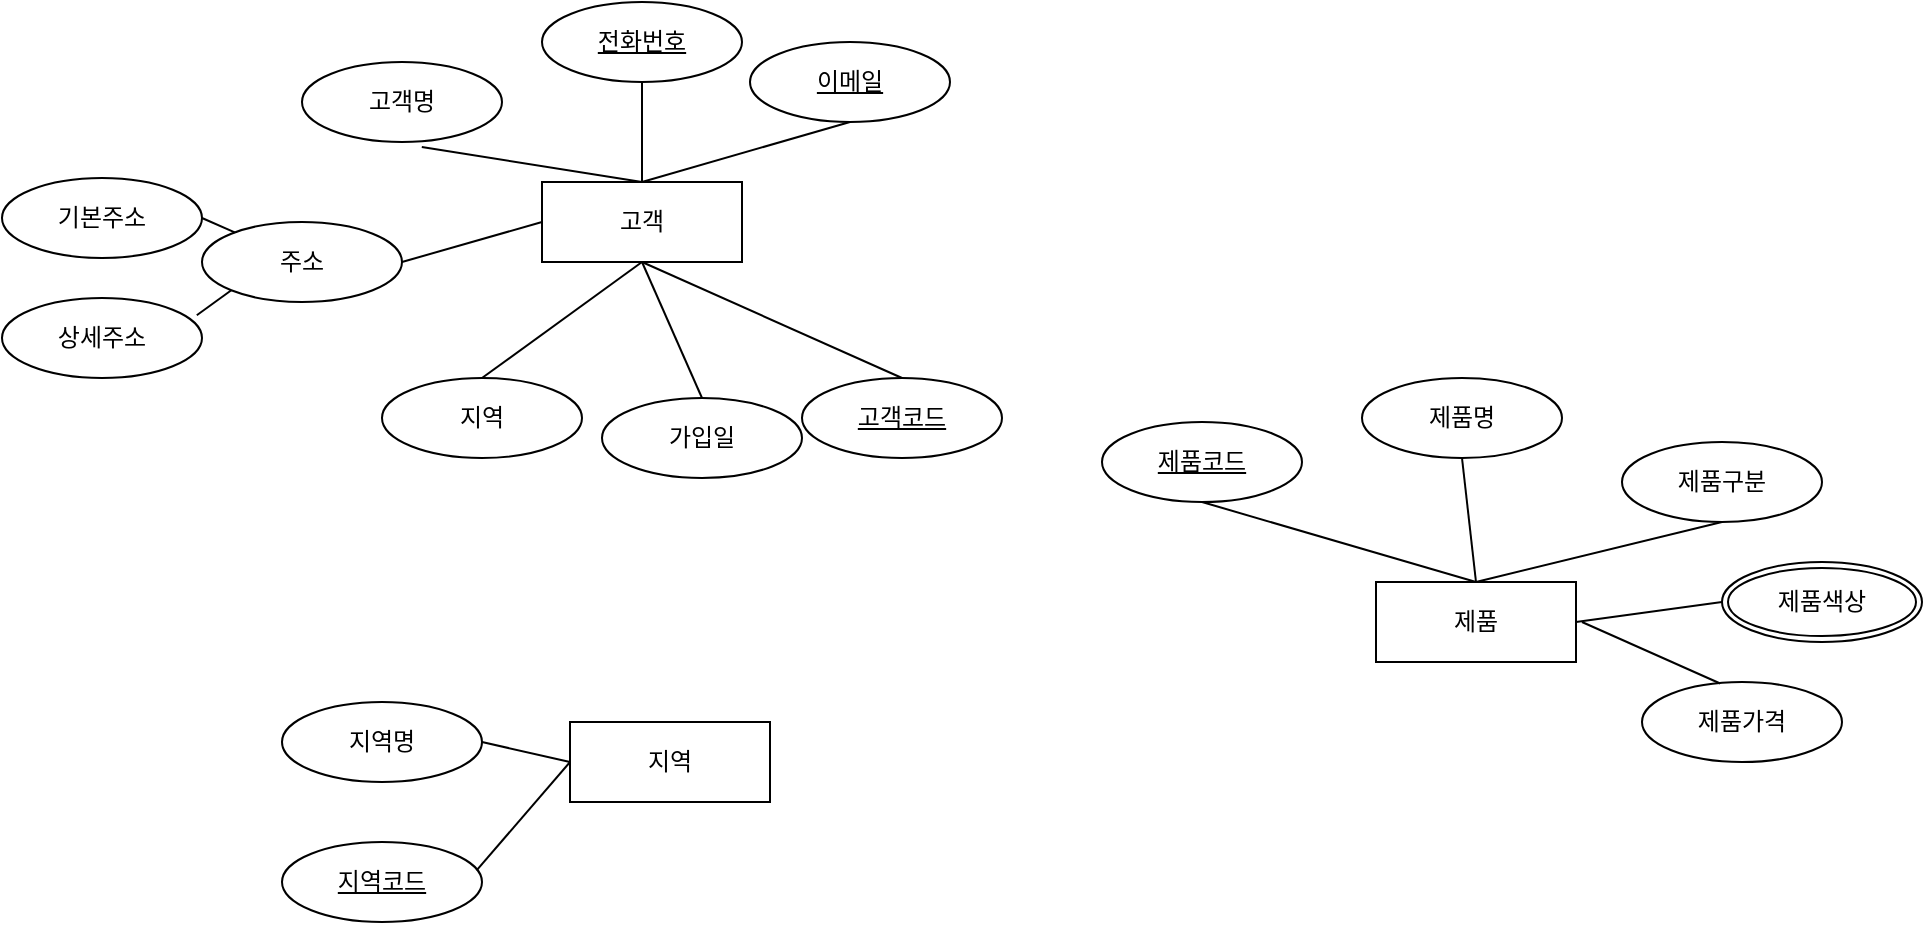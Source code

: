 <mxfile version="24.7.17">
  <diagram name="페이지-1" id="L28JzuE44Ckod_8rZ_OF">
    <mxGraphModel dx="641" dy="762" grid="1" gridSize="10" guides="1" tooltips="1" connect="1" arrows="1" fold="1" page="1" pageScale="1" pageWidth="827" pageHeight="1169" math="0" shadow="0">
      <root>
        <mxCell id="0" />
        <mxCell id="1" parent="0" />
        <mxCell id="TCy33_zEM6VrRTiihx89-2" value="고객" style="whiteSpace=wrap;html=1;align=center;" parent="1" vertex="1">
          <mxGeometry x="310" y="370" width="100" height="40" as="geometry" />
        </mxCell>
        <mxCell id="TCy33_zEM6VrRTiihx89-3" value="전화번호" style="ellipse;whiteSpace=wrap;html=1;align=center;fontStyle=4;" parent="1" vertex="1">
          <mxGeometry x="310" y="280" width="100" height="40" as="geometry" />
        </mxCell>
        <mxCell id="TCy33_zEM6VrRTiihx89-4" value="고객명" style="ellipse;whiteSpace=wrap;html=1;align=center;" parent="1" vertex="1">
          <mxGeometry x="190" y="310" width="100" height="40" as="geometry" />
        </mxCell>
        <mxCell id="TCy33_zEM6VrRTiihx89-5" value="주소" style="ellipse;whiteSpace=wrap;html=1;align=center;" parent="1" vertex="1">
          <mxGeometry x="140" y="390" width="100" height="40" as="geometry" />
        </mxCell>
        <mxCell id="TCy33_zEM6VrRTiihx89-6" value="이메일" style="ellipse;whiteSpace=wrap;html=1;align=center;fontStyle=4;" parent="1" vertex="1">
          <mxGeometry x="414" y="300" width="100" height="40" as="geometry" />
        </mxCell>
        <mxCell id="TCy33_zEM6VrRTiihx89-7" value="기본주소" style="ellipse;whiteSpace=wrap;html=1;align=center;" parent="1" vertex="1">
          <mxGeometry x="40" y="368" width="100" height="40" as="geometry" />
        </mxCell>
        <mxCell id="TCy33_zEM6VrRTiihx89-8" value="상세주소" style="ellipse;whiteSpace=wrap;html=1;align=center;" parent="1" vertex="1">
          <mxGeometry x="40" y="428" width="100" height="40" as="geometry" />
        </mxCell>
        <mxCell id="TCy33_zEM6VrRTiihx89-9" value="지역" style="ellipse;whiteSpace=wrap;html=1;align=center;" parent="1" vertex="1">
          <mxGeometry x="230" y="468" width="100" height="40" as="geometry" />
        </mxCell>
        <mxCell id="TCy33_zEM6VrRTiihx89-10" value="가입일" style="ellipse;whiteSpace=wrap;html=1;align=center;" parent="1" vertex="1">
          <mxGeometry x="340" y="478" width="100" height="40" as="geometry" />
        </mxCell>
        <mxCell id="TCy33_zEM6VrRTiihx89-12" value="고객코드" style="ellipse;whiteSpace=wrap;html=1;align=center;fontStyle=4;" parent="1" vertex="1">
          <mxGeometry x="440" y="468" width="100" height="40" as="geometry" />
        </mxCell>
        <mxCell id="TCy33_zEM6VrRTiihx89-13" value="" style="endArrow=none;html=1;rounded=0;entryX=0.5;entryY=0;entryDx=0;entryDy=0;" parent="1" target="TCy33_zEM6VrRTiihx89-2" edge="1">
          <mxGeometry relative="1" as="geometry">
            <mxPoint x="360" y="320" as="sourcePoint" />
            <mxPoint x="520" y="320" as="targetPoint" />
          </mxGeometry>
        </mxCell>
        <mxCell id="TCy33_zEM6VrRTiihx89-14" value="" style="endArrow=none;html=1;rounded=0;entryX=0.5;entryY=0;entryDx=0;entryDy=0;exitX=0.5;exitY=1;exitDx=0;exitDy=0;" parent="1" source="TCy33_zEM6VrRTiihx89-6" target="TCy33_zEM6VrRTiihx89-2" edge="1">
          <mxGeometry relative="1" as="geometry">
            <mxPoint x="370" y="330" as="sourcePoint" />
            <mxPoint x="370" y="380" as="targetPoint" />
          </mxGeometry>
        </mxCell>
        <mxCell id="TCy33_zEM6VrRTiihx89-15" value="" style="endArrow=none;html=1;rounded=0;entryX=0.5;entryY=0;entryDx=0;entryDy=0;exitX=0.599;exitY=1.062;exitDx=0;exitDy=0;exitPerimeter=0;" parent="1" source="TCy33_zEM6VrRTiihx89-4" target="TCy33_zEM6VrRTiihx89-2" edge="1">
          <mxGeometry relative="1" as="geometry">
            <mxPoint x="474" y="350" as="sourcePoint" />
            <mxPoint x="370" y="380" as="targetPoint" />
          </mxGeometry>
        </mxCell>
        <mxCell id="TCy33_zEM6VrRTiihx89-16" value="" style="endArrow=none;html=1;rounded=0;entryX=0;entryY=0.5;entryDx=0;entryDy=0;exitX=1;exitY=0.5;exitDx=0;exitDy=0;" parent="1" source="TCy33_zEM6VrRTiihx89-5" target="TCy33_zEM6VrRTiihx89-2" edge="1">
          <mxGeometry relative="1" as="geometry">
            <mxPoint x="260" y="362" as="sourcePoint" />
            <mxPoint x="370" y="380" as="targetPoint" />
          </mxGeometry>
        </mxCell>
        <mxCell id="TCy33_zEM6VrRTiihx89-17" value="" style="endArrow=none;html=1;rounded=0;exitX=1;exitY=0.5;exitDx=0;exitDy=0;" parent="1" source="TCy33_zEM6VrRTiihx89-7" target="TCy33_zEM6VrRTiihx89-5" edge="1">
          <mxGeometry relative="1" as="geometry">
            <mxPoint x="250" y="420" as="sourcePoint" />
            <mxPoint x="320" y="400" as="targetPoint" />
          </mxGeometry>
        </mxCell>
        <mxCell id="TCy33_zEM6VrRTiihx89-18" value="" style="endArrow=none;html=1;rounded=0;exitX=0.974;exitY=0.216;exitDx=0;exitDy=0;exitPerimeter=0;entryX=0;entryY=1;entryDx=0;entryDy=0;" parent="1" source="TCy33_zEM6VrRTiihx89-8" target="TCy33_zEM6VrRTiihx89-5" edge="1">
          <mxGeometry relative="1" as="geometry">
            <mxPoint x="150" y="398" as="sourcePoint" />
            <mxPoint x="166" y="405" as="targetPoint" />
          </mxGeometry>
        </mxCell>
        <mxCell id="TCy33_zEM6VrRTiihx89-19" value="" style="endArrow=none;html=1;rounded=0;exitX=0.5;exitY=0;exitDx=0;exitDy=0;entryX=0.5;entryY=1;entryDx=0;entryDy=0;" parent="1" source="TCy33_zEM6VrRTiihx89-9" target="TCy33_zEM6VrRTiihx89-2" edge="1">
          <mxGeometry relative="1" as="geometry">
            <mxPoint x="147" y="447" as="sourcePoint" />
            <mxPoint x="165" y="434" as="targetPoint" />
          </mxGeometry>
        </mxCell>
        <mxCell id="TCy33_zEM6VrRTiihx89-20" value="" style="endArrow=none;html=1;rounded=0;exitX=0.5;exitY=0;exitDx=0;exitDy=0;entryX=0.5;entryY=1;entryDx=0;entryDy=0;" parent="1" source="TCy33_zEM6VrRTiihx89-10" target="TCy33_zEM6VrRTiihx89-2" edge="1">
          <mxGeometry relative="1" as="geometry">
            <mxPoint x="290" y="460" as="sourcePoint" />
            <mxPoint x="370" y="420" as="targetPoint" />
          </mxGeometry>
        </mxCell>
        <mxCell id="TCy33_zEM6VrRTiihx89-21" value="" style="endArrow=none;html=1;rounded=0;exitX=0.5;exitY=0;exitDx=0;exitDy=0;" parent="1" source="TCy33_zEM6VrRTiihx89-12" edge="1">
          <mxGeometry relative="1" as="geometry">
            <mxPoint x="400" y="470" as="sourcePoint" />
            <mxPoint x="360" y="410" as="targetPoint" />
          </mxGeometry>
        </mxCell>
        <mxCell id="WEZHcJRXRJAPCe1igcm5-1" value="지역" style="whiteSpace=wrap;html=1;align=center;" vertex="1" parent="1">
          <mxGeometry x="324" y="640" width="100" height="40" as="geometry" />
        </mxCell>
        <mxCell id="WEZHcJRXRJAPCe1igcm5-2" value="지역명" style="ellipse;whiteSpace=wrap;html=1;align=center;" vertex="1" parent="1">
          <mxGeometry x="180" y="630" width="100" height="40" as="geometry" />
        </mxCell>
        <mxCell id="WEZHcJRXRJAPCe1igcm5-3" value="" style="endArrow=none;html=1;rounded=0;exitX=1;exitY=0.5;exitDx=0;exitDy=0;entryX=0;entryY=0.5;entryDx=0;entryDy=0;" edge="1" parent="1" source="WEZHcJRXRJAPCe1igcm5-2" target="WEZHcJRXRJAPCe1igcm5-1">
          <mxGeometry relative="1" as="geometry">
            <mxPoint x="290" y="630" as="sourcePoint" />
            <mxPoint x="320" y="660" as="targetPoint" />
          </mxGeometry>
        </mxCell>
        <mxCell id="WEZHcJRXRJAPCe1igcm5-4" value="지역코드" style="ellipse;whiteSpace=wrap;html=1;align=center;fontStyle=4;" vertex="1" parent="1">
          <mxGeometry x="180" y="700" width="100" height="40" as="geometry" />
        </mxCell>
        <mxCell id="WEZHcJRXRJAPCe1igcm5-5" value="" style="endArrow=none;html=1;rounded=0;exitX=0;exitY=0.5;exitDx=0;exitDy=0;entryX=0.973;entryY=0.355;entryDx=0;entryDy=0;entryPerimeter=0;" edge="1" parent="1" source="WEZHcJRXRJAPCe1igcm5-1" target="WEZHcJRXRJAPCe1igcm5-4">
          <mxGeometry relative="1" as="geometry">
            <mxPoint x="410" y="398" as="sourcePoint" />
            <mxPoint x="380" y="330" as="targetPoint" />
          </mxGeometry>
        </mxCell>
        <mxCell id="WEZHcJRXRJAPCe1igcm5-6" value="제품" style="whiteSpace=wrap;html=1;align=center;" vertex="1" parent="1">
          <mxGeometry x="727" y="570" width="100" height="40" as="geometry" />
        </mxCell>
        <mxCell id="WEZHcJRXRJAPCe1igcm5-7" value="제품명" style="ellipse;whiteSpace=wrap;html=1;align=center;" vertex="1" parent="1">
          <mxGeometry x="720" y="468" width="100" height="40" as="geometry" />
        </mxCell>
        <mxCell id="WEZHcJRXRJAPCe1igcm5-8" value="" style="endArrow=none;html=1;rounded=0;exitX=0.5;exitY=1;exitDx=0;exitDy=0;entryX=0.5;entryY=0;entryDx=0;entryDy=0;" edge="1" parent="1" source="WEZHcJRXRJAPCe1igcm5-7" target="WEZHcJRXRJAPCe1igcm5-6">
          <mxGeometry relative="1" as="geometry">
            <mxPoint x="693" y="560" as="sourcePoint" />
            <mxPoint x="723" y="590" as="targetPoint" />
          </mxGeometry>
        </mxCell>
        <mxCell id="WEZHcJRXRJAPCe1igcm5-9" value="제품코드" style="ellipse;whiteSpace=wrap;html=1;align=center;fontStyle=4;" vertex="1" parent="1">
          <mxGeometry x="590" y="490" width="100" height="40" as="geometry" />
        </mxCell>
        <mxCell id="WEZHcJRXRJAPCe1igcm5-10" value="" style="endArrow=none;html=1;rounded=0;exitX=0.5;exitY=0;exitDx=0;exitDy=0;entryX=0.5;entryY=1;entryDx=0;entryDy=0;" edge="1" parent="1" source="WEZHcJRXRJAPCe1igcm5-6" target="WEZHcJRXRJAPCe1igcm5-9">
          <mxGeometry relative="1" as="geometry">
            <mxPoint x="813" y="328" as="sourcePoint" />
            <mxPoint x="783" y="260" as="targetPoint" />
          </mxGeometry>
        </mxCell>
        <mxCell id="WEZHcJRXRJAPCe1igcm5-11" value="제품구분" style="ellipse;whiteSpace=wrap;html=1;align=center;" vertex="1" parent="1">
          <mxGeometry x="850" y="500" width="100" height="40" as="geometry" />
        </mxCell>
        <mxCell id="WEZHcJRXRJAPCe1igcm5-12" value="" style="endArrow=none;html=1;rounded=0;exitX=0.5;exitY=1;exitDx=0;exitDy=0;entryX=0.5;entryY=0;entryDx=0;entryDy=0;" edge="1" parent="1" source="WEZHcJRXRJAPCe1igcm5-11" target="WEZHcJRXRJAPCe1igcm5-6">
          <mxGeometry relative="1" as="geometry">
            <mxPoint x="780" y="518" as="sourcePoint" />
            <mxPoint x="787" y="580" as="targetPoint" />
          </mxGeometry>
        </mxCell>
        <mxCell id="WEZHcJRXRJAPCe1igcm5-13" value="제품색상" style="ellipse;shape=doubleEllipse;margin=3;whiteSpace=wrap;html=1;align=center;" vertex="1" parent="1">
          <mxGeometry x="900" y="560" width="100" height="40" as="geometry" />
        </mxCell>
        <mxCell id="WEZHcJRXRJAPCe1igcm5-14" value="제품가격" style="ellipse;whiteSpace=wrap;html=1;align=center;" vertex="1" parent="1">
          <mxGeometry x="860" y="620" width="100" height="40" as="geometry" />
        </mxCell>
        <mxCell id="WEZHcJRXRJAPCe1igcm5-15" value="" style="endArrow=none;html=1;rounded=0;exitX=0;exitY=0.5;exitDx=0;exitDy=0;entryX=1;entryY=0.5;entryDx=0;entryDy=0;" edge="1" parent="1" source="WEZHcJRXRJAPCe1igcm5-13" target="WEZHcJRXRJAPCe1igcm5-6">
          <mxGeometry relative="1" as="geometry">
            <mxPoint x="910" y="550" as="sourcePoint" />
            <mxPoint x="787" y="580" as="targetPoint" />
          </mxGeometry>
        </mxCell>
        <mxCell id="WEZHcJRXRJAPCe1igcm5-16" value="" style="endArrow=none;html=1;rounded=0;exitX=0.391;exitY=0.019;exitDx=0;exitDy=0;exitPerimeter=0;" edge="1" parent="1" source="WEZHcJRXRJAPCe1igcm5-14">
          <mxGeometry relative="1" as="geometry">
            <mxPoint x="910" y="590" as="sourcePoint" />
            <mxPoint x="830" y="590" as="targetPoint" />
          </mxGeometry>
        </mxCell>
      </root>
    </mxGraphModel>
  </diagram>
</mxfile>
